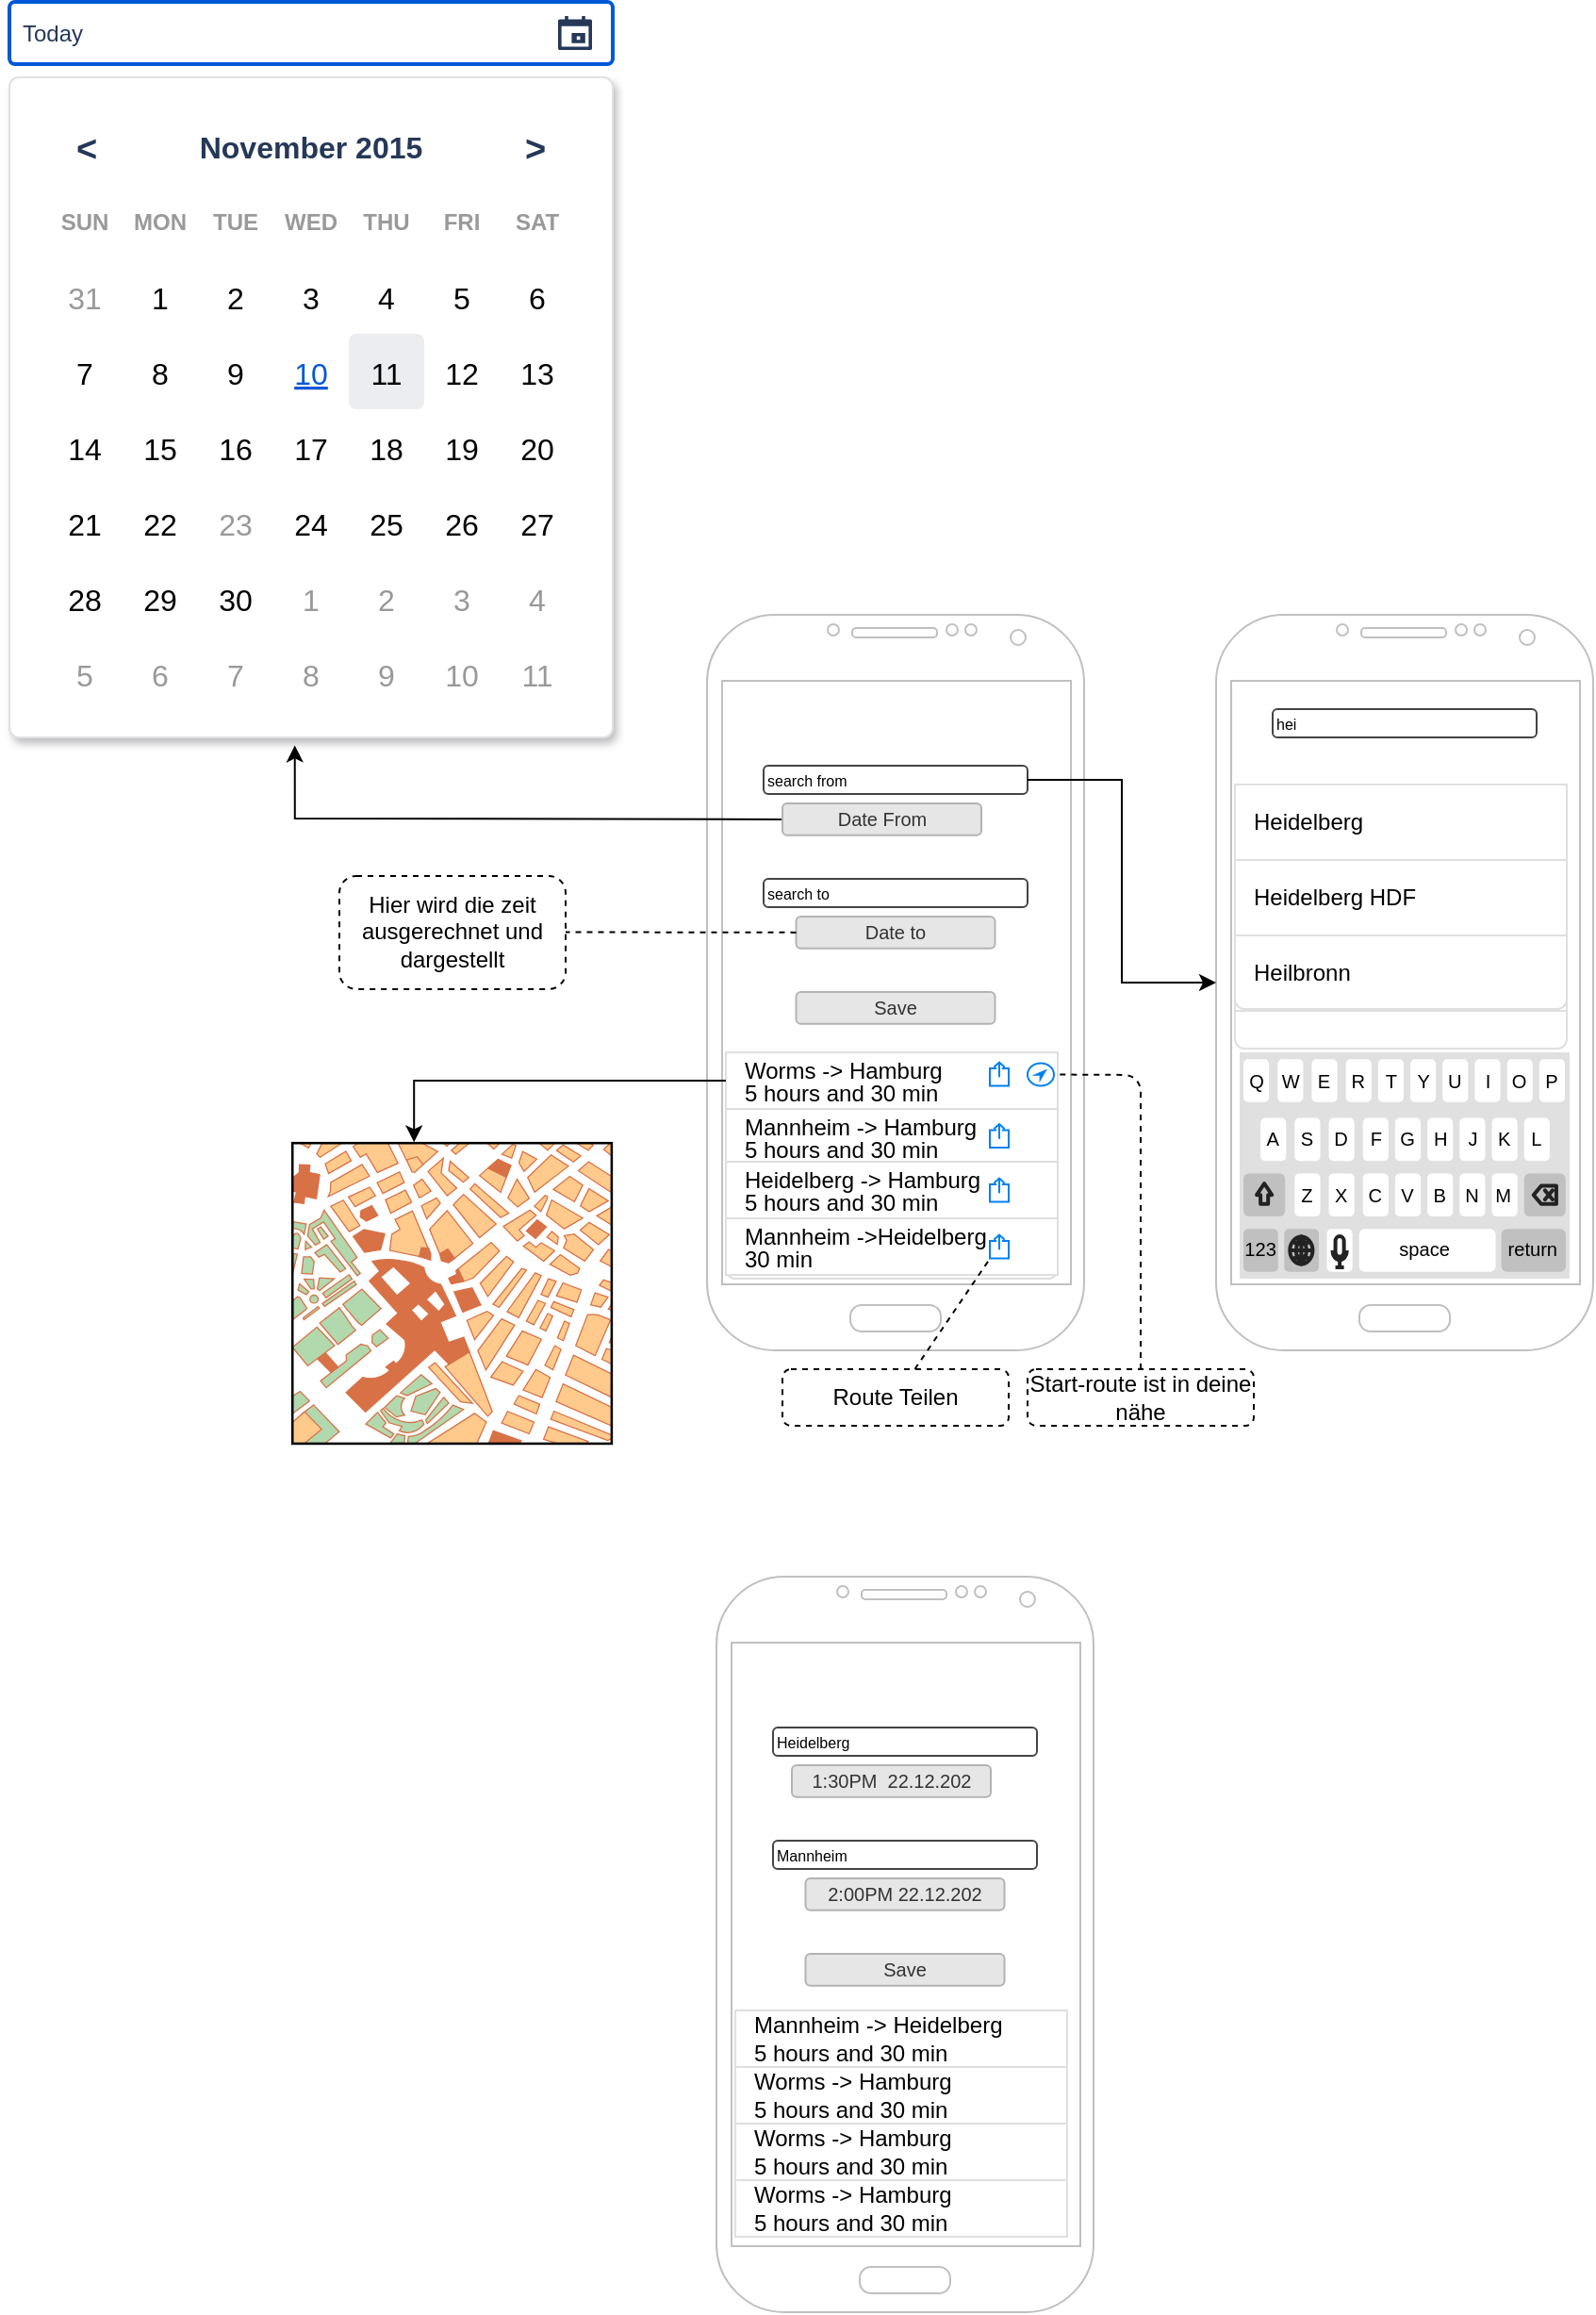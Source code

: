 <mxfile version="14.1.2" type="github">
  <diagram id="tAp-OK5lOTIRStpvpJNH" name="Page-1">
    <mxGraphModel dx="1229" dy="1369" grid="1" gridSize="10" guides="1" tooltips="1" connect="1" arrows="1" fold="1" page="1" pageScale="1" pageWidth="827" pageHeight="1169" math="0" shadow="0">
      <root>
        <mxCell id="0" />
        <mxCell id="1" parent="0" />
        <mxCell id="2kOh0GnKaoZjC8oCAU-o-4" value="" style="rounded=0;whiteSpace=wrap;html=1;" parent="1" vertex="1">
          <mxGeometry x="215" y="20" width="190" height="330" as="geometry" />
        </mxCell>
        <mxCell id="2kOh0GnKaoZjC8oCAU-o-3" value="" style="verticalLabelPosition=bottom;verticalAlign=top;html=1;shadow=0;dashed=0;strokeWidth=1;shape=mxgraph.android.phone2;strokeColor=#c0c0c0;" parent="1" vertex="1">
          <mxGeometry x="210" y="-10" width="200" height="390" as="geometry" />
        </mxCell>
        <mxCell id="2kOh0GnKaoZjC8oCAU-o-5" value="" style="rounded=0;whiteSpace=wrap;html=1;" parent="1" vertex="1">
          <mxGeometry x="485" y="20" width="190" height="330" as="geometry" />
        </mxCell>
        <mxCell id="2kOh0GnKaoZjC8oCAU-o-6" value="" style="verticalLabelPosition=bottom;verticalAlign=top;html=1;shadow=0;dashed=0;strokeWidth=1;shape=mxgraph.android.phone2;strokeColor=#c0c0c0;" parent="1" vertex="1">
          <mxGeometry x="480" y="-10" width="200" height="390" as="geometry" />
        </mxCell>
        <mxCell id="2kOh0GnKaoZjC8oCAU-o-7" value="search from" style="strokeWidth=1;html=1;shadow=0;dashed=0;shape=mxgraph.ios.iTextInput;strokeColor=#444444;buttonText=;fontSize=8;whiteSpace=wrap;align=left;" parent="1" vertex="1">
          <mxGeometry x="240" y="70" width="140" height="15" as="geometry" />
        </mxCell>
        <mxCell id="2kOh0GnKaoZjC8oCAU-o-8" value="search to" style="strokeWidth=1;html=1;shadow=0;dashed=0;shape=mxgraph.ios.iTextInput;strokeColor=#444444;buttonText=;fontSize=8;whiteSpace=wrap;align=left;" parent="1" vertex="1">
          <mxGeometry x="240" y="130" width="140" height="15" as="geometry" />
        </mxCell>
        <mxCell id="2kOh0GnKaoZjC8oCAU-o-14" value="" style="edgeStyle=orthogonalEdgeStyle;rounded=0;orthogonalLoop=1;jettySize=auto;html=1;" parent="1" source="2kOh0GnKaoZjC8oCAU-o-7" target="2kOh0GnKaoZjC8oCAU-o-6" edge="1">
          <mxGeometry relative="1" as="geometry" />
        </mxCell>
        <mxCell id="2kOh0GnKaoZjC8oCAU-o-15" value="" style="html=1;shadow=0;dashed=0;shape=mxgraph.bootstrap.rrect;rSize=5;strokeColor=#DFDFDF;html=1;whiteSpace=wrap;fillColor=#FFFFFF;fontColor=#000000;" parent="1" vertex="1">
          <mxGeometry x="220" y="222" width="176.0" height="120" as="geometry" />
        </mxCell>
        <mxCell id="2kOh0GnKaoZjC8oCAU-o-17" value="&lt;p style=&quot;line-height: 100%&quot;&gt;Worms -&amp;gt; Hamburg&amp;nbsp;&lt;br&gt;5 hours and 30 min&lt;/p&gt;" style="strokeColor=inherit;fillColor=inherit;gradientColor=inherit;fontColor=inherit;html=1;shadow=0;dashed=0;perimeter=none;whiteSpace=wrap;resizeWidth=1;align=left;spacing=10;" parent="2kOh0GnKaoZjC8oCAU-o-15" vertex="1">
          <mxGeometry width="176" height="30" relative="1" as="geometry">
            <mxPoint as="offset" />
          </mxGeometry>
        </mxCell>
        <mxCell id="2kOh0GnKaoZjC8oCAU-o-18" value="&lt;p style=&quot;line-height: 100%&quot;&gt;Mannheim -&amp;gt; Hamburg&amp;nbsp;&lt;br&gt;5 hours and 30 min&lt;/p&gt;" style="strokeColor=inherit;fillColor=inherit;gradientColor=inherit;fontColor=inherit;html=1;shadow=0;dashed=0;perimeter=none;whiteSpace=wrap;resizeWidth=1;align=left;spacing=10;" parent="2kOh0GnKaoZjC8oCAU-o-15" vertex="1">
          <mxGeometry width="176" height="30" relative="1" as="geometry">
            <mxPoint y="30" as="offset" />
          </mxGeometry>
        </mxCell>
        <mxCell id="uBkspF1C4MyCDrgNjVe--29" value="" style="html=1;verticalLabelPosition=bottom;align=center;labelBackgroundColor=#ffffff;verticalAlign=top;strokeWidth=1;strokeColor=#0080F0;shadow=0;dashed=0;shape=mxgraph.ios7.icons.location_2;" vertex="1" parent="2kOh0GnKaoZjC8oCAU-o-15">
          <mxGeometry x="160" y="5.75" width="14" height="12" as="geometry" />
        </mxCell>
        <mxCell id="uBkspF1C4MyCDrgNjVe--30" value="&lt;p style=&quot;line-height: 100%&quot;&gt;Heidelberg -&amp;gt; Hamburg&amp;nbsp;&lt;br&gt;5 hours and 30 min&lt;/p&gt;" style="strokeColor=inherit;fillColor=inherit;gradientColor=inherit;fontColor=inherit;html=1;shadow=0;dashed=0;perimeter=none;whiteSpace=wrap;resizeWidth=1;align=left;spacing=10;" vertex="1" parent="2kOh0GnKaoZjC8oCAU-o-15">
          <mxGeometry x="2.274e-13" y="58" width="176" height="30" as="geometry" />
        </mxCell>
        <mxCell id="uBkspF1C4MyCDrgNjVe--31" value="&lt;p style=&quot;line-height: 100%&quot;&gt;Mannheim -&amp;gt;Heidelberg&amp;nbsp;&lt;br&gt;30 min&lt;/p&gt;" style="strokeColor=inherit;fillColor=inherit;gradientColor=inherit;fontColor=inherit;html=1;shadow=0;dashed=0;perimeter=none;whiteSpace=wrap;resizeWidth=1;align=left;spacing=10;" vertex="1" parent="2kOh0GnKaoZjC8oCAU-o-15">
          <mxGeometry x="2.274e-13" y="88" width="176" height="30" as="geometry" />
        </mxCell>
        <mxCell id="uBkspF1C4MyCDrgNjVe--37" value="" style="html=1;verticalLabelPosition=bottom;align=center;labelBackgroundColor=#ffffff;verticalAlign=top;strokeWidth=1;strokeColor=#0080F0;shadow=0;dashed=0;shape=mxgraph.ios7.icons.share;" vertex="1" parent="2kOh0GnKaoZjC8oCAU-o-15">
          <mxGeometry x="140" y="5.25" width="10" height="12.5" as="geometry" />
        </mxCell>
        <mxCell id="uBkspF1C4MyCDrgNjVe--38" value="" style="html=1;verticalLabelPosition=bottom;align=center;labelBackgroundColor=#ffffff;verticalAlign=top;strokeWidth=1;strokeColor=#0080F0;shadow=0;dashed=0;shape=mxgraph.ios7.icons.share;" vertex="1" parent="2kOh0GnKaoZjC8oCAU-o-15">
          <mxGeometry x="140" y="38" width="10" height="12.5" as="geometry" />
        </mxCell>
        <mxCell id="uBkspF1C4MyCDrgNjVe--39" value="" style="html=1;verticalLabelPosition=bottom;align=center;labelBackgroundColor=#ffffff;verticalAlign=top;strokeWidth=1;strokeColor=#0080F0;shadow=0;dashed=0;shape=mxgraph.ios7.icons.share;" vertex="1" parent="2kOh0GnKaoZjC8oCAU-o-15">
          <mxGeometry x="140" y="66.75" width="10" height="12.5" as="geometry" />
        </mxCell>
        <mxCell id="uBkspF1C4MyCDrgNjVe--40" value="" style="html=1;verticalLabelPosition=bottom;align=center;labelBackgroundColor=#ffffff;verticalAlign=top;strokeWidth=1;strokeColor=#0080F0;shadow=0;dashed=0;shape=mxgraph.ios7.icons.share;" vertex="1" parent="2kOh0GnKaoZjC8oCAU-o-15">
          <mxGeometry x="140" y="96.75" width="10" height="12.5" as="geometry" />
        </mxCell>
        <mxCell id="2kOh0GnKaoZjC8oCAU-o-22" value="hei" style="strokeWidth=1;html=1;shadow=0;dashed=0;shape=mxgraph.ios.iTextInput;strokeColor=#444444;buttonText=;fontSize=8;whiteSpace=wrap;align=left;" parent="1" vertex="1">
          <mxGeometry x="510" y="40" width="140" height="15" as="geometry" />
        </mxCell>
        <mxCell id="2kOh0GnKaoZjC8oCAU-o-23" value="" style="html=1;shadow=0;dashed=0;shape=mxgraph.bootstrap.rrect;rSize=5;strokeColor=#DFDFDF;html=1;whiteSpace=wrap;fillColor=#FFFFFF;fontColor=#000000;" parent="1" vertex="1">
          <mxGeometry x="490" y="80" width="176" height="140" as="geometry" />
        </mxCell>
        <mxCell id="2kOh0GnKaoZjC8oCAU-o-24" value="Heidelberg" style="strokeColor=inherit;fillColor=inherit;gradientColor=inherit;fontColor=inherit;html=1;shadow=0;dashed=0;perimeter=none;whiteSpace=wrap;resizeWidth=1;align=left;spacing=10;" parent="2kOh0GnKaoZjC8oCAU-o-23" vertex="1">
          <mxGeometry width="176" height="40" relative="1" as="geometry">
            <mxPoint as="offset" />
          </mxGeometry>
        </mxCell>
        <mxCell id="2kOh0GnKaoZjC8oCAU-o-25" value="Heidelberg HDF" style="strokeColor=inherit;fillColor=inherit;gradientColor=inherit;fontColor=inherit;html=1;shadow=0;dashed=0;perimeter=none;whiteSpace=wrap;resizeWidth=1;align=left;spacing=10;" parent="2kOh0GnKaoZjC8oCAU-o-23" vertex="1">
          <mxGeometry width="176" height="40" relative="1" as="geometry">
            <mxPoint y="40" as="offset" />
          </mxGeometry>
        </mxCell>
        <mxCell id="2kOh0GnKaoZjC8oCAU-o-26" value="" style="strokeColor=inherit;fillColor=inherit;gradientColor=inherit;fontColor=inherit;html=1;shadow=0;dashed=0;perimeter=none;whiteSpace=wrap;resizeWidth=1;align=left;spacing=10;" parent="2kOh0GnKaoZjC8oCAU-o-23" vertex="1">
          <mxGeometry width="176" height="30" relative="1" as="geometry">
            <mxPoint y="90" as="offset" />
          </mxGeometry>
        </mxCell>
        <mxCell id="2kOh0GnKaoZjC8oCAU-o-27" value="Heilbronn" style="strokeColor=inherit;fillColor=inherit;gradientColor=inherit;fontColor=inherit;html=1;shadow=0;dashed=0;shape=mxgraph.bootstrap.bottomButton;rSize=5;perimeter=none;whiteSpace=wrap;resizeWidth=1;resizeHeight=0;align=left;spacing=10;" parent="2kOh0GnKaoZjC8oCAU-o-23" vertex="1">
          <mxGeometry y="1" width="176" height="39" relative="1" as="geometry">
            <mxPoint y="-60" as="offset" />
          </mxGeometry>
        </mxCell>
        <mxCell id="2kOh0GnKaoZjC8oCAU-o-29" value="" style="html=1;verticalLabelPosition=bottom;labelBackgroundColor=#ffffff;verticalAlign=top;shadow=0;dashed=0;strokeWidth=2;shape=mxgraph.ios7.misc.keyboard_(letters);" parent="1" vertex="1">
          <mxGeometry x="492.5" y="222" width="175" height="120" as="geometry" />
        </mxCell>
        <mxCell id="2kOh0GnKaoZjC8oCAU-o-31" value="Save" style="rounded=1;html=1;shadow=0;dashed=0;whiteSpace=wrap;fontSize=10;fillColor=#E6E6E6;align=center;strokeColor=#B3B3B3;fontColor=#333333;" parent="1" vertex="1">
          <mxGeometry x="257.25" y="190" width="105.5" height="16.88" as="geometry" />
        </mxCell>
        <mxCell id="2kOh0GnKaoZjC8oCAU-o-100" value="Today" style="rounded=1;arcSize=9;fillColor=#ffffff;align=left;spacingLeft=5;strokeColor=#0057D8;html=1;strokeWidth=2;fontColor=#253858;fontSize=12" parent="1" vertex="1">
          <mxGeometry x="-160" y="-335" width="320" height="33" as="geometry" />
        </mxCell>
        <mxCell id="2kOh0GnKaoZjC8oCAU-o-101" value="" style="shape=mxgraph.gmdl.calendar;fillColor=#253858;strokeColor=none" parent="2kOh0GnKaoZjC8oCAU-o-100" vertex="1">
          <mxGeometry x="1" y="0.5" width="18" height="18" relative="1" as="geometry">
            <mxPoint x="-29" y="-9" as="offset" />
          </mxGeometry>
        </mxCell>
        <mxCell id="2kOh0GnKaoZjC8oCAU-o-102" value="" style="shape=mxgraph.mockup.forms.rrect;rSize=5;strokeColor=#DFE1E5;fillColor=#ffffff;shadow=1" parent="1" vertex="1">
          <mxGeometry x="-160" y="-295" width="320" height="350" as="geometry" />
        </mxCell>
        <mxCell id="2kOh0GnKaoZjC8oCAU-o-103" value="November 2015" style="strokeColor=none;fillColor=none;fontColor=#253858;fontSize=16;fontStyle=1" parent="2kOh0GnKaoZjC8oCAU-o-102" vertex="1">
          <mxGeometry x="60" y="16" width="200" height="40" as="geometry" />
        </mxCell>
        <mxCell id="2kOh0GnKaoZjC8oCAU-o-104" value="&lt;" style="strokeColor=none;fillColor=none;fontColor=#253858;fontSize=19;fontStyle=1;" parent="2kOh0GnKaoZjC8oCAU-o-102" vertex="1">
          <mxGeometry x="16" y="16" width="50" height="40" as="geometry" />
        </mxCell>
        <mxCell id="2kOh0GnKaoZjC8oCAU-o-105" value="&gt;" style="strokeColor=none;fillColor=none;fontColor=#253858;fontSize=19;fontStyle=1;" parent="2kOh0GnKaoZjC8oCAU-o-102" vertex="1">
          <mxGeometry x="254" y="16" width="50" height="40" as="geometry" />
        </mxCell>
        <mxCell id="2kOh0GnKaoZjC8oCAU-o-106" value="SUN" style="strokeColor=none;fillColor=none;fontColor=#999999;fontSize=12;fontStyle=1" parent="2kOh0GnKaoZjC8oCAU-o-102" vertex="1">
          <mxGeometry x="20" y="56" width="40" height="40" as="geometry" />
        </mxCell>
        <mxCell id="2kOh0GnKaoZjC8oCAU-o-107" value="MON" style="strokeColor=none;fillColor=none;fontColor=#999999;fontSize=12;fontStyle=1" parent="2kOh0GnKaoZjC8oCAU-o-102" vertex="1">
          <mxGeometry x="60" y="56" width="40" height="40" as="geometry" />
        </mxCell>
        <mxCell id="2kOh0GnKaoZjC8oCAU-o-108" value="TUE" style="strokeColor=none;fillColor=none;fontColor=#999999;fontSize=12;fontStyle=1" parent="2kOh0GnKaoZjC8oCAU-o-102" vertex="1">
          <mxGeometry x="100" y="56" width="40" height="40" as="geometry" />
        </mxCell>
        <mxCell id="2kOh0GnKaoZjC8oCAU-o-109" value="WED" style="strokeColor=none;fillColor=none;fontColor=#999999;fontSize=12;fontStyle=1" parent="2kOh0GnKaoZjC8oCAU-o-102" vertex="1">
          <mxGeometry x="140" y="56" width="40" height="40" as="geometry" />
        </mxCell>
        <mxCell id="2kOh0GnKaoZjC8oCAU-o-110" value="THU" style="strokeColor=none;fillColor=none;fontColor=#999999;fontSize=12;fontStyle=1" parent="2kOh0GnKaoZjC8oCAU-o-102" vertex="1">
          <mxGeometry x="180" y="56" width="40" height="40" as="geometry" />
        </mxCell>
        <mxCell id="2kOh0GnKaoZjC8oCAU-o-111" value="FRI" style="strokeColor=none;fillColor=none;fontColor=#999999;fontSize=12;fontStyle=1" parent="2kOh0GnKaoZjC8oCAU-o-102" vertex="1">
          <mxGeometry x="220" y="56" width="40" height="40" as="geometry" />
        </mxCell>
        <mxCell id="2kOh0GnKaoZjC8oCAU-o-112" value="SAT" style="strokeColor=none;fillColor=none;fontColor=#999999;fontSize=12;fontStyle=1" parent="2kOh0GnKaoZjC8oCAU-o-102" vertex="1">
          <mxGeometry x="260" y="56" width="40" height="40" as="geometry" />
        </mxCell>
        <mxCell id="2kOh0GnKaoZjC8oCAU-o-113" value="31" style="strokeColor=none;fillColor=none;fontColor=#999999;fontSize=16" parent="2kOh0GnKaoZjC8oCAU-o-102" vertex="1">
          <mxGeometry x="20" y="96" width="40" height="40" as="geometry" />
        </mxCell>
        <mxCell id="2kOh0GnKaoZjC8oCAU-o-114" value="1" style="strokeColor=none;fillColor=none;fontColor=#000000;fontSize=16" parent="2kOh0GnKaoZjC8oCAU-o-102" vertex="1">
          <mxGeometry x="60" y="96" width="40" height="40" as="geometry" />
        </mxCell>
        <mxCell id="2kOh0GnKaoZjC8oCAU-o-115" value="2" style="strokeColor=none;fillColor=none;fontColor=#000000;fontSize=16" parent="2kOh0GnKaoZjC8oCAU-o-102" vertex="1">
          <mxGeometry x="100" y="96" width="40" height="40" as="geometry" />
        </mxCell>
        <mxCell id="2kOh0GnKaoZjC8oCAU-o-116" value="3" style="strokeColor=none;fillColor=none;fontColor=#000000;fontSize=16" parent="2kOh0GnKaoZjC8oCAU-o-102" vertex="1">
          <mxGeometry x="140" y="96" width="40" height="40" as="geometry" />
        </mxCell>
        <mxCell id="2kOh0GnKaoZjC8oCAU-o-117" value="4" style="strokeColor=none;fillColor=none;fontColor=#000000;fontSize=16" parent="2kOh0GnKaoZjC8oCAU-o-102" vertex="1">
          <mxGeometry x="180" y="96" width="40" height="40" as="geometry" />
        </mxCell>
        <mxCell id="2kOh0GnKaoZjC8oCAU-o-118" value="5" style="strokeColor=none;fillColor=none;fontColor=#000000;fontSize=16" parent="2kOh0GnKaoZjC8oCAU-o-102" vertex="1">
          <mxGeometry x="220" y="96" width="40" height="40" as="geometry" />
        </mxCell>
        <mxCell id="2kOh0GnKaoZjC8oCAU-o-119" value="6" style="strokeColor=none;fillColor=none;fontColor=#000000;fontSize=16" parent="2kOh0GnKaoZjC8oCAU-o-102" vertex="1">
          <mxGeometry x="260" y="96" width="40" height="40" as="geometry" />
        </mxCell>
        <mxCell id="2kOh0GnKaoZjC8oCAU-o-120" value="7" style="strokeColor=none;fillColor=none;fontColor=#000000;fontSize=16" parent="2kOh0GnKaoZjC8oCAU-o-102" vertex="1">
          <mxGeometry x="20" y="136" width="40" height="40" as="geometry" />
        </mxCell>
        <mxCell id="2kOh0GnKaoZjC8oCAU-o-121" value="8" style="strokeColor=none;fillColor=none;fontColor=#000000;fontSize=16" parent="2kOh0GnKaoZjC8oCAU-o-102" vertex="1">
          <mxGeometry x="60" y="136" width="40" height="40" as="geometry" />
        </mxCell>
        <mxCell id="2kOh0GnKaoZjC8oCAU-o-122" value="9" style="strokeColor=none;fillColor=none;fontColor=#000000;fontSize=16" parent="2kOh0GnKaoZjC8oCAU-o-102" vertex="1">
          <mxGeometry x="100" y="136" width="40" height="40" as="geometry" />
        </mxCell>
        <mxCell id="2kOh0GnKaoZjC8oCAU-o-123" value="10" style="strokeColor=none;fillColor=none;fontColor=#0057D8;fontSize=16;fontStyle=4" parent="2kOh0GnKaoZjC8oCAU-o-102" vertex="1">
          <mxGeometry x="140" y="136" width="40" height="40" as="geometry" />
        </mxCell>
        <mxCell id="2kOh0GnKaoZjC8oCAU-o-124" value="11" style="strokeColor=none;fillColor=#ECEDF0;fontColor=#000000;fontSize=16;rounded=1;arcSize=10" parent="2kOh0GnKaoZjC8oCAU-o-102" vertex="1">
          <mxGeometry x="180" y="136" width="40" height="40" as="geometry" />
        </mxCell>
        <mxCell id="2kOh0GnKaoZjC8oCAU-o-125" value="12" style="strokeColor=none;fillColor=none;fontColor=#000000;fontSize=16" parent="2kOh0GnKaoZjC8oCAU-o-102" vertex="1">
          <mxGeometry x="220" y="136" width="40" height="40" as="geometry" />
        </mxCell>
        <mxCell id="2kOh0GnKaoZjC8oCAU-o-126" value="13" style="strokeColor=none;fillColor=none;fontColor=#000000;fontSize=16" parent="2kOh0GnKaoZjC8oCAU-o-102" vertex="1">
          <mxGeometry x="260" y="136" width="40" height="40" as="geometry" />
        </mxCell>
        <mxCell id="2kOh0GnKaoZjC8oCAU-o-127" value="14" style="strokeColor=none;fillColor=none;fontColor=#000000;fontSize=16" parent="2kOh0GnKaoZjC8oCAU-o-102" vertex="1">
          <mxGeometry x="20" y="176" width="40" height="40" as="geometry" />
        </mxCell>
        <mxCell id="2kOh0GnKaoZjC8oCAU-o-128" value="15" style="strokeColor=none;fillColor=none;fontColor=#000000;fontSize=16" parent="2kOh0GnKaoZjC8oCAU-o-102" vertex="1">
          <mxGeometry x="60" y="176" width="40" height="40" as="geometry" />
        </mxCell>
        <mxCell id="2kOh0GnKaoZjC8oCAU-o-129" value="16" style="strokeColor=none;fillColor=none;fontColor=#000000;fontSize=16" parent="2kOh0GnKaoZjC8oCAU-o-102" vertex="1">
          <mxGeometry x="100" y="176" width="40" height="40" as="geometry" />
        </mxCell>
        <mxCell id="2kOh0GnKaoZjC8oCAU-o-130" value="17" style="strokeColor=none;fillColor=none;fontColor=#000000;fontSize=16" parent="2kOh0GnKaoZjC8oCAU-o-102" vertex="1">
          <mxGeometry x="140" y="176" width="40" height="40" as="geometry" />
        </mxCell>
        <mxCell id="2kOh0GnKaoZjC8oCAU-o-131" value="18" style="strokeColor=none;fillColor=none;fontColor=#000000;fontSize=16" parent="2kOh0GnKaoZjC8oCAU-o-102" vertex="1">
          <mxGeometry x="180" y="176" width="40" height="40" as="geometry" />
        </mxCell>
        <mxCell id="2kOh0GnKaoZjC8oCAU-o-132" value="19" style="strokeColor=none;fillColor=none;fontColor=#000000;fontSize=16" parent="2kOh0GnKaoZjC8oCAU-o-102" vertex="1">
          <mxGeometry x="220" y="176" width="40" height="40" as="geometry" />
        </mxCell>
        <mxCell id="2kOh0GnKaoZjC8oCAU-o-133" value="20" style="strokeColor=none;fillColor=none;fontColor=#000000;fontSize=16" parent="2kOh0GnKaoZjC8oCAU-o-102" vertex="1">
          <mxGeometry x="260" y="176" width="40" height="40" as="geometry" />
        </mxCell>
        <mxCell id="2kOh0GnKaoZjC8oCAU-o-134" value="21" style="strokeColor=none;fillColor=none;fontColor=#000000;fontSize=16" parent="2kOh0GnKaoZjC8oCAU-o-102" vertex="1">
          <mxGeometry x="20" y="216" width="40" height="40" as="geometry" />
        </mxCell>
        <mxCell id="2kOh0GnKaoZjC8oCAU-o-135" value="22" style="strokeColor=none;fillColor=none;fontColor=#000000;fontSize=16" parent="2kOh0GnKaoZjC8oCAU-o-102" vertex="1">
          <mxGeometry x="60" y="216" width="40" height="40" as="geometry" />
        </mxCell>
        <mxCell id="2kOh0GnKaoZjC8oCAU-o-136" value="23" style="strokeColor=none;fillColor=none;fontColor=#999999;fontSize=16" parent="2kOh0GnKaoZjC8oCAU-o-102" vertex="1">
          <mxGeometry x="100" y="216" width="40" height="40" as="geometry" />
        </mxCell>
        <mxCell id="2kOh0GnKaoZjC8oCAU-o-137" value="24" style="strokeColor=none;fillColor=none;fontColor=#000000;fontSize=16" parent="2kOh0GnKaoZjC8oCAU-o-102" vertex="1">
          <mxGeometry x="140" y="216" width="40" height="40" as="geometry" />
        </mxCell>
        <mxCell id="2kOh0GnKaoZjC8oCAU-o-138" value="25" style="strokeColor=none;fillColor=none;fontColor=#000000;fontSize=16" parent="2kOh0GnKaoZjC8oCAU-o-102" vertex="1">
          <mxGeometry x="180" y="216" width="40" height="40" as="geometry" />
        </mxCell>
        <mxCell id="2kOh0GnKaoZjC8oCAU-o-139" value="26" style="strokeColor=none;fillColor=none;fontColor=#000000;fontSize=16" parent="2kOh0GnKaoZjC8oCAU-o-102" vertex="1">
          <mxGeometry x="220" y="216" width="40" height="40" as="geometry" />
        </mxCell>
        <mxCell id="2kOh0GnKaoZjC8oCAU-o-140" value="27" style="strokeColor=none;fillColor=none;fontColor=#000000;fontSize=16" parent="2kOh0GnKaoZjC8oCAU-o-102" vertex="1">
          <mxGeometry x="260" y="216" width="40" height="40" as="geometry" />
        </mxCell>
        <mxCell id="2kOh0GnKaoZjC8oCAU-o-141" value="28" style="strokeColor=none;fillColor=none;fontColor=#000000;fontSize=16" parent="2kOh0GnKaoZjC8oCAU-o-102" vertex="1">
          <mxGeometry x="20" y="256" width="40" height="40" as="geometry" />
        </mxCell>
        <mxCell id="2kOh0GnKaoZjC8oCAU-o-142" value="29" style="strokeColor=none;fillColor=none;fontColor=#000000;fontSize=16" parent="2kOh0GnKaoZjC8oCAU-o-102" vertex="1">
          <mxGeometry x="60" y="256" width="40" height="40" as="geometry" />
        </mxCell>
        <mxCell id="2kOh0GnKaoZjC8oCAU-o-143" value="30" style="strokeColor=none;fillColor=none;fontColor=#000000;fontSize=16" parent="2kOh0GnKaoZjC8oCAU-o-102" vertex="1">
          <mxGeometry x="100" y="256" width="40" height="40" as="geometry" />
        </mxCell>
        <mxCell id="2kOh0GnKaoZjC8oCAU-o-144" value="1" style="strokeColor=none;fillColor=none;fontColor=#999999;fontSize=16" parent="2kOh0GnKaoZjC8oCAU-o-102" vertex="1">
          <mxGeometry x="140" y="256" width="40" height="40" as="geometry" />
        </mxCell>
        <mxCell id="2kOh0GnKaoZjC8oCAU-o-145" value="2" style="strokeColor=none;fillColor=none;fontColor=#999999;fontSize=16" parent="2kOh0GnKaoZjC8oCAU-o-102" vertex="1">
          <mxGeometry x="180" y="256" width="40" height="40" as="geometry" />
        </mxCell>
        <mxCell id="2kOh0GnKaoZjC8oCAU-o-146" value="3" style="strokeColor=none;fillColor=none;fontColor=#999999;fontSize=16" parent="2kOh0GnKaoZjC8oCAU-o-102" vertex="1">
          <mxGeometry x="220" y="256" width="40" height="40" as="geometry" />
        </mxCell>
        <mxCell id="2kOh0GnKaoZjC8oCAU-o-147" value="4" style="strokeColor=none;fillColor=none;fontColor=#999999;fontSize=16" parent="2kOh0GnKaoZjC8oCAU-o-102" vertex="1">
          <mxGeometry x="260" y="256" width="40" height="40" as="geometry" />
        </mxCell>
        <mxCell id="2kOh0GnKaoZjC8oCAU-o-148" value="5" style="strokeColor=none;fillColor=none;fontColor=#999999;fontSize=16" parent="2kOh0GnKaoZjC8oCAU-o-102" vertex="1">
          <mxGeometry x="20" y="296" width="40" height="40" as="geometry" />
        </mxCell>
        <mxCell id="2kOh0GnKaoZjC8oCAU-o-149" value="6" style="strokeColor=none;fillColor=none;fontColor=#999999;fontSize=16" parent="2kOh0GnKaoZjC8oCAU-o-102" vertex="1">
          <mxGeometry x="60" y="296" width="40" height="40" as="geometry" />
        </mxCell>
        <mxCell id="2kOh0GnKaoZjC8oCAU-o-150" value="7" style="strokeColor=none;fillColor=none;fontColor=#999999;fontSize=16" parent="2kOh0GnKaoZjC8oCAU-o-102" vertex="1">
          <mxGeometry x="100" y="296" width="40" height="40" as="geometry" />
        </mxCell>
        <mxCell id="2kOh0GnKaoZjC8oCAU-o-151" value="8" style="strokeColor=none;fillColor=none;fontColor=#999999;fontSize=16" parent="2kOh0GnKaoZjC8oCAU-o-102" vertex="1">
          <mxGeometry x="140" y="296" width="40" height="40" as="geometry" />
        </mxCell>
        <mxCell id="2kOh0GnKaoZjC8oCAU-o-152" value="9" style="strokeColor=none;fillColor=none;fontColor=#999999;fontSize=16" parent="2kOh0GnKaoZjC8oCAU-o-102" vertex="1">
          <mxGeometry x="180" y="296" width="40" height="40" as="geometry" />
        </mxCell>
        <mxCell id="2kOh0GnKaoZjC8oCAU-o-153" value="10" style="strokeColor=none;fillColor=none;fontColor=#999999;fontSize=16" parent="2kOh0GnKaoZjC8oCAU-o-102" vertex="1">
          <mxGeometry x="220" y="296" width="40" height="40" as="geometry" />
        </mxCell>
        <mxCell id="2kOh0GnKaoZjC8oCAU-o-154" value="11" style="strokeColor=none;fillColor=none;fontColor=#999999;fontSize=16" parent="2kOh0GnKaoZjC8oCAU-o-102" vertex="1">
          <mxGeometry x="260" y="296" width="40" height="40" as="geometry" />
        </mxCell>
        <mxCell id="2kOh0GnKaoZjC8oCAU-o-156" value="" style="edgeStyle=orthogonalEdgeStyle;rounded=0;orthogonalLoop=1;jettySize=auto;html=1;exitX=0.473;exitY=1.012;exitDx=0;exitDy=0;exitPerimeter=0;entryX=0;entryY=0.5;entryDx=0;entryDy=0;endArrow=none;endFill=0;startArrow=classic;startFill=1;" parent="1" source="2kOh0GnKaoZjC8oCAU-o-102" target="2kOh0GnKaoZjC8oCAU-o-157" edge="1">
          <mxGeometry relative="1" as="geometry">
            <mxPoint x="390" y="87.529" as="sourcePoint" />
            <mxPoint x="490" y="195.059" as="targetPoint" />
            <Array as="points">
              <mxPoint x="-9" y="98" />
              <mxPoint x="-9" y="98" />
            </Array>
          </mxGeometry>
        </mxCell>
        <mxCell id="2kOh0GnKaoZjC8oCAU-o-157" value="Date&amp;nbsp;From" style="rounded=1;html=1;shadow=0;dashed=0;whiteSpace=wrap;fontSize=10;fillColor=#E6E6E6;align=center;strokeColor=#B3B3B3;fontColor=#333333;" parent="1" vertex="1">
          <mxGeometry x="250" y="90" width="105.5" height="16.88" as="geometry" />
        </mxCell>
        <mxCell id="2kOh0GnKaoZjC8oCAU-o-158" value="Date to" style="rounded=1;html=1;shadow=0;dashed=0;whiteSpace=wrap;fontSize=10;fillColor=#E6E6E6;align=center;strokeColor=#B3B3B3;fontColor=#333333;" parent="1" vertex="1">
          <mxGeometry x="257.25" y="150" width="105.5" height="16.88" as="geometry" />
        </mxCell>
        <mxCell id="2kOh0GnKaoZjC8oCAU-o-168" value="" style="verticalLabelPosition=bottom;shadow=0;dashed=0;align=center;html=1;verticalAlign=top;strokeWidth=1;shape=mxgraph.mockup.misc.map;fillColor=#BABABA;gradientColor=none;" parent="1" vertex="1">
          <mxGeometry x="-10" y="270" width="170" height="160" as="geometry" />
        </mxCell>
        <mxCell id="2kOh0GnKaoZjC8oCAU-o-169" value="" style="edgeStyle=orthogonalEdgeStyle;rounded=0;orthogonalLoop=1;jettySize=auto;html=1;exitX=0.38;exitY=-0.002;exitDx=0;exitDy=0;exitPerimeter=0;endArrow=none;endFill=0;startArrow=classic;startFill=1;" parent="1" source="2kOh0GnKaoZjC8oCAU-o-168" edge="1">
          <mxGeometry relative="1" as="geometry">
            <mxPoint x="90.01" y="-87.3" as="sourcePoint" />
            <mxPoint x="220" y="237" as="targetPoint" />
            <Array as="points">
              <mxPoint x="55" y="237" />
            </Array>
          </mxGeometry>
        </mxCell>
        <mxCell id="uBkspF1C4MyCDrgNjVe--1" value="" style="rounded=0;whiteSpace=wrap;html=1;" vertex="1" parent="1">
          <mxGeometry x="220" y="530" width="190" height="330" as="geometry" />
        </mxCell>
        <mxCell id="uBkspF1C4MyCDrgNjVe--2" value="" style="verticalLabelPosition=bottom;verticalAlign=top;html=1;shadow=0;dashed=0;strokeWidth=1;shape=mxgraph.android.phone2;strokeColor=#c0c0c0;" vertex="1" parent="1">
          <mxGeometry x="215" y="500" width="200" height="390" as="geometry" />
        </mxCell>
        <mxCell id="uBkspF1C4MyCDrgNjVe--3" value="Heidelberg" style="strokeWidth=1;html=1;shadow=0;dashed=0;shape=mxgraph.ios.iTextInput;strokeColor=#444444;buttonText=;fontSize=8;whiteSpace=wrap;align=left;" vertex="1" parent="1">
          <mxGeometry x="245" y="580" width="140" height="15" as="geometry" />
        </mxCell>
        <mxCell id="uBkspF1C4MyCDrgNjVe--4" value="Mannheim" style="strokeWidth=1;html=1;shadow=0;dashed=0;shape=mxgraph.ios.iTextInput;strokeColor=#444444;buttonText=;fontSize=8;whiteSpace=wrap;align=left;" vertex="1" parent="1">
          <mxGeometry x="245" y="640" width="140" height="15" as="geometry" />
        </mxCell>
        <mxCell id="uBkspF1C4MyCDrgNjVe--5" value="" style="html=1;shadow=0;dashed=0;shape=mxgraph.bootstrap.rrect;rSize=5;strokeColor=#DFDFDF;html=1;whiteSpace=wrap;fillColor=#FFFFFF;fontColor=#000000;" vertex="1" parent="1">
          <mxGeometry x="225" y="730" width="176" height="120" as="geometry" />
        </mxCell>
        <mxCell id="uBkspF1C4MyCDrgNjVe--7" value="Worms -&amp;gt; Hamburg&amp;nbsp;&lt;br&gt;5 hours and 30 min" style="strokeColor=inherit;fillColor=inherit;gradientColor=inherit;fontColor=inherit;html=1;shadow=0;dashed=0;perimeter=none;whiteSpace=wrap;resizeWidth=1;align=left;spacing=10;" vertex="1" parent="uBkspF1C4MyCDrgNjVe--5">
          <mxGeometry width="176" height="30" relative="1" as="geometry">
            <mxPoint y="60" as="offset" />
          </mxGeometry>
        </mxCell>
        <mxCell id="uBkspF1C4MyCDrgNjVe--8" value="" style="strokeColor=inherit;fillColor=inherit;gradientColor=inherit;fontColor=inherit;html=1;shadow=0;dashed=0;perimeter=none;whiteSpace=wrap;resizeWidth=1;align=left;spacing=10;" vertex="1" parent="uBkspF1C4MyCDrgNjVe--5">
          <mxGeometry width="176" height="30" relative="1" as="geometry">
            <mxPoint y="90" as="offset" />
          </mxGeometry>
        </mxCell>
        <mxCell id="uBkspF1C4MyCDrgNjVe--21" value="Worms -&amp;gt; Hamburg&amp;nbsp;&lt;br&gt;5 hours and 30 min" style="strokeColor=inherit;fillColor=inherit;gradientColor=inherit;fontColor=inherit;html=1;shadow=0;dashed=0;perimeter=none;whiteSpace=wrap;resizeWidth=1;align=left;spacing=10;" vertex="1" parent="uBkspF1C4MyCDrgNjVe--5">
          <mxGeometry y="90" width="176" height="30" as="geometry" />
        </mxCell>
        <mxCell id="uBkspF1C4MyCDrgNjVe--22" value="Worms -&amp;gt; Hamburg&amp;nbsp;&lt;br&gt;5 hours and 30 min" style="strokeColor=inherit;fillColor=inherit;gradientColor=inherit;fontColor=inherit;html=1;shadow=0;dashed=0;perimeter=none;whiteSpace=wrap;resizeWidth=1;align=left;spacing=10;" vertex="1" parent="uBkspF1C4MyCDrgNjVe--5">
          <mxGeometry y="30" width="176" height="30" as="geometry" />
        </mxCell>
        <mxCell id="uBkspF1C4MyCDrgNjVe--23" value="Mannheim -&amp;gt; Heidelberg&amp;nbsp;&lt;br&gt;5 hours and 30 min" style="strokeColor=inherit;fillColor=inherit;gradientColor=inherit;fontColor=inherit;html=1;shadow=0;dashed=0;perimeter=none;whiteSpace=wrap;resizeWidth=1;align=left;spacing=10;" vertex="1" parent="uBkspF1C4MyCDrgNjVe--5">
          <mxGeometry width="176" height="30" as="geometry" />
        </mxCell>
        <mxCell id="uBkspF1C4MyCDrgNjVe--10" value="Save" style="rounded=1;html=1;shadow=0;dashed=0;whiteSpace=wrap;fontSize=10;fillColor=#E6E6E6;align=center;strokeColor=#B3B3B3;fontColor=#333333;" vertex="1" parent="1">
          <mxGeometry x="262.25" y="700" width="105.5" height="16.88" as="geometry" />
        </mxCell>
        <mxCell id="uBkspF1C4MyCDrgNjVe--11" value="1:30PM &amp;nbsp;22.12.202" style="rounded=1;html=1;shadow=0;dashed=0;whiteSpace=wrap;fontSize=10;fillColor=#E6E6E6;align=center;strokeColor=#B3B3B3;fontColor=#333333;" vertex="1" parent="1">
          <mxGeometry x="255" y="600" width="105.5" height="16.88" as="geometry" />
        </mxCell>
        <mxCell id="uBkspF1C4MyCDrgNjVe--12" value="2:00PM 22.12.202" style="rounded=1;html=1;shadow=0;dashed=0;whiteSpace=wrap;fontSize=10;fillColor=#E6E6E6;align=center;strokeColor=#B3B3B3;fontColor=#333333;" vertex="1" parent="1">
          <mxGeometry x="262.25" y="660" width="105.5" height="16.88" as="geometry" />
        </mxCell>
        <mxCell id="uBkspF1C4MyCDrgNjVe--25" value="Hier wird die zeit ausgerechnet und dargestellt" style="rounded=1;whiteSpace=wrap;html=1;dashed=1;" vertex="1" parent="1">
          <mxGeometry x="15" y="128.44" width="120" height="60" as="geometry" />
        </mxCell>
        <mxCell id="uBkspF1C4MyCDrgNjVe--27" value="" style="endArrow=none;html=1;entryX=1;entryY=0.5;entryDx=0;entryDy=0;exitX=0;exitY=0.5;exitDx=0;exitDy=0;dashed=1;endFill=0;" edge="1" parent="1" source="2kOh0GnKaoZjC8oCAU-o-158">
          <mxGeometry width="50" height="50" relative="1" as="geometry">
            <mxPoint x="212.25" y="158.24" as="sourcePoint" />
            <mxPoint x="135" y="158.24" as="targetPoint" />
          </mxGeometry>
        </mxCell>
        <mxCell id="uBkspF1C4MyCDrgNjVe--34" value="" style="shape=image;html=1;verticalAlign=top;verticalLabelPosition=bottom;labelBackgroundColor=#ffffff;imageAspect=0;aspect=fixed;image=https://cdn1.iconfinder.com/data/icons/maps-and-navigation-free/32/Maps_Maps_Navigation_Route_Pin_Location-20-128.png;dashed=1;" vertex="1" parent="1">
          <mxGeometry x="30" y="310" width="60" height="60" as="geometry" />
        </mxCell>
        <mxCell id="uBkspF1C4MyCDrgNjVe--35" value="Start-route ist in deine nähe" style="rounded=1;whiteSpace=wrap;html=1;dashed=1;" vertex="1" parent="1">
          <mxGeometry x="380" y="390" width="120" height="30" as="geometry" />
        </mxCell>
        <mxCell id="uBkspF1C4MyCDrgNjVe--36" value="" style="endArrow=none;html=1;exitX=0.5;exitY=0;exitDx=0;exitDy=0;dashed=1;endFill=0;entryX=1.01;entryY=0.5;entryDx=0;entryDy=0;entryPerimeter=0;" edge="1" parent="1" source="uBkspF1C4MyCDrgNjVe--35" target="uBkspF1C4MyCDrgNjVe--29">
          <mxGeometry width="50" height="50" relative="1" as="geometry">
            <mxPoint x="510" y="240.2" as="sourcePoint" />
            <mxPoint x="400" y="240" as="targetPoint" />
            <Array as="points">
              <mxPoint x="440" y="234" />
            </Array>
          </mxGeometry>
        </mxCell>
        <mxCell id="uBkspF1C4MyCDrgNjVe--41" value="Route Teilen" style="rounded=1;whiteSpace=wrap;html=1;dashed=1;" vertex="1" parent="1">
          <mxGeometry x="250" y="390" width="120" height="30" as="geometry" />
        </mxCell>
        <mxCell id="uBkspF1C4MyCDrgNjVe--42" value="" style="endArrow=none;html=1;dashed=1;endFill=0;entryX=-0.061;entryY=1.087;entryDx=0;entryDy=0;entryPerimeter=0;" edge="1" parent="1" source="uBkspF1C4MyCDrgNjVe--41" target="uBkspF1C4MyCDrgNjVe--40">
          <mxGeometry width="50" height="50" relative="1" as="geometry">
            <mxPoint x="450" y="400" as="sourcePoint" />
            <mxPoint x="404.14" y="243.75" as="targetPoint" />
            <Array as="points" />
          </mxGeometry>
        </mxCell>
      </root>
    </mxGraphModel>
  </diagram>
</mxfile>
